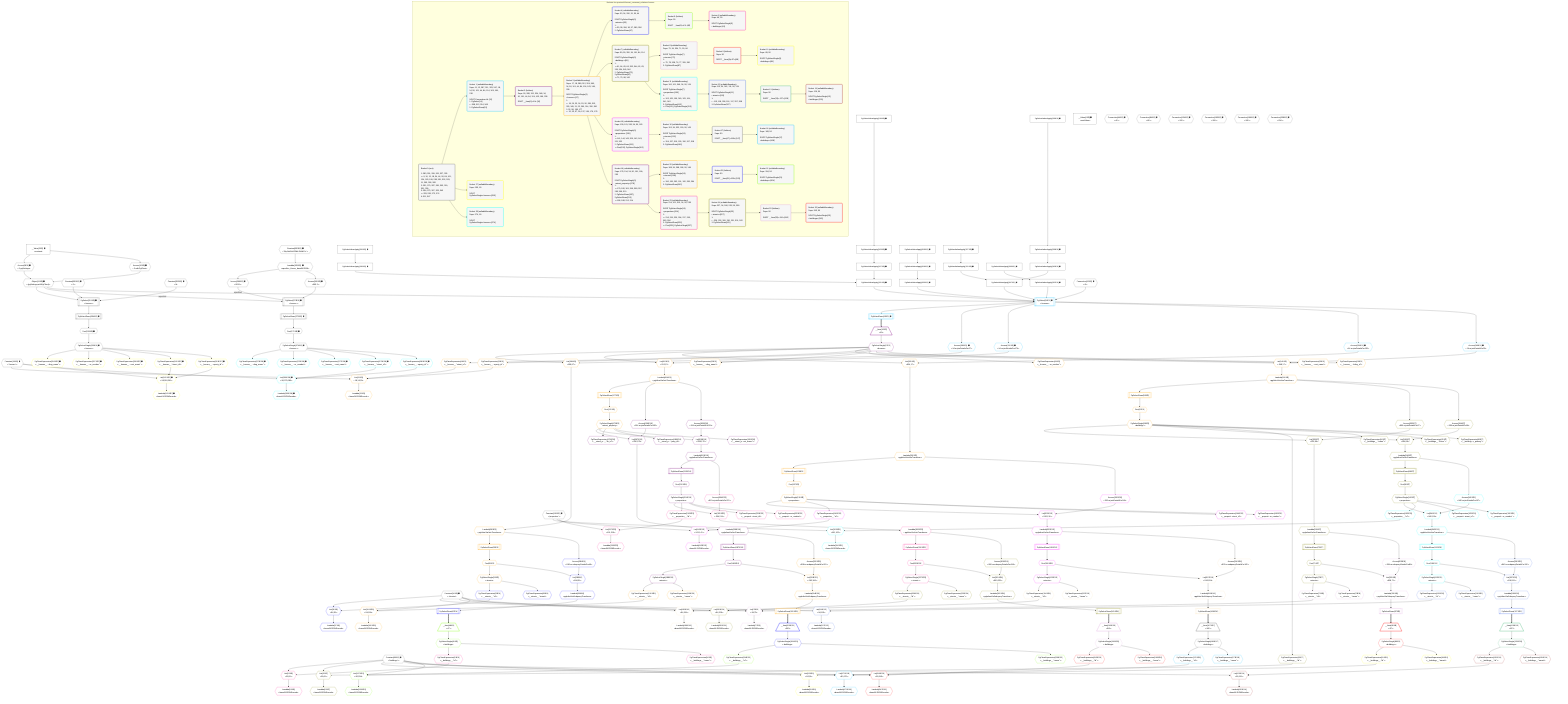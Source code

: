 %%{init: {'themeVariables': { 'fontSize': '12px'}}}%%
graph TD
    classDef path fill:#eee,stroke:#000,color:#000
    classDef plan fill:#fff,stroke-width:1px,color:#000
    classDef itemplan fill:#fff,stroke-width:2px,color:#000
    classDef unbatchedplan fill:#dff,stroke-width:1px,color:#000
    classDef sideeffectplan fill:#fcc,stroke-width:2px,color:#000
    classDef bucket fill:#f6f6f6,color:#000,stroke-width:2px,text-align:left


    %% plan dependencies
    PgSelect251[["PgSelect[251∈0] ➊<br />ᐸhousesᐳ"]]:::plan
    Object11{{"Object[11∈0] ➊<br />ᐸ{pgSettings,withPgClient}ᐳ"}}:::plan
    Constant351{{"Constant[351∈0] ➊<br />ᐸ2ᐳ"}}:::plan
    Constant352{{"Constant[352∈0] ➊<br />ᐸ3ᐳ"}}:::plan
    Object11 & Constant351 & Constant352 --> PgSelect251
    PgSelect270[["PgSelect[270∈0] ➊<br />ᐸhousesᐳ"]]:::plan
    Access266{{"Access[266∈0] ➊<br />ᐸ265.1ᐳ"}}:::plan
    Access268{{"Access[268∈0] ➊<br />ᐸ265.2ᐳ"}}:::plan
    Object11 -->|rejectNull| PgSelect270
    Access266 -->|rejectNull| PgSelect270
    Access268 --> PgSelect270
    Access9{{"Access[9∈0] ➊<br />ᐸ2.pgSettingsᐳ"}}:::plan
    Access10{{"Access[10∈0] ➊<br />ᐸ2.withPgClientᐳ"}}:::plan
    Access9 & Access10 --> Object11
    PgSelectInlineApply311["PgSelectInlineApply[311∈0] ➊"]:::plan
    PgSelectInlineApply295["PgSelectInlineApply[295∈0] ➊"]:::plan
    PgSelectInlineApply307["PgSelectInlineApply[307∈0] ➊"]:::plan
    PgSelectInlineApply295 & PgSelectInlineApply307 --> PgSelectInlineApply311
    PgSelectInlineApply347["PgSelectInlineApply[347∈0] ➊"]:::plan
    PgSelectInlineApply331["PgSelectInlineApply[331∈0] ➊"]:::plan
    PgSelectInlineApply343["PgSelectInlineApply[343∈0] ➊"]:::plan
    PgSelectInlineApply331 & PgSelectInlineApply343 --> PgSelectInlineApply347
    __Value2["__Value[2∈0] ➊<br />ᐸcontextᐳ"]:::plan
    __Value2 --> Access9
    __Value2 --> Access10
    First253{{"First[253∈0] ➊"}}:::plan
    PgSelectRows254[["PgSelectRows[254∈0] ➊"]]:::plan
    PgSelectRows254 --> First253
    PgSelect251 --> PgSelectRows254
    PgSelectSingle255{{"PgSelectSingle[255∈0] ➊<br />ᐸhousesᐳ"}}:::plan
    First253 --> PgSelectSingle255
    Lambda265{{"Lambda[265∈0] ➊<br />ᐸspecifier_House_base64JSONᐳ"}}:::plan
    Constant353{{"Constant[353∈0] ➊<br />ᐸ'WyJob3VzZXMiLDIsM10='ᐳ"}}:::plan
    Constant353 --> Lambda265
    Lambda265 --> Access266
    Lambda265 --> Access268
    First272{{"First[272∈0] ➊"}}:::plan
    PgSelectRows273[["PgSelectRows[273∈0] ➊"]]:::plan
    PgSelectRows273 --> First272
    PgSelect270 --> PgSelectRows273
    PgSelectSingle274{{"PgSelectSingle[274∈0] ➊<br />ᐸhousesᐳ"}}:::plan
    First272 --> PgSelectSingle274
    PgSelectInlineApply287["PgSelectInlineApply[287∈0] ➊"]:::plan
    PgSelectInlineApply283["PgSelectInlineApply[283∈0] ➊"]:::plan
    PgSelectInlineApply283 --> PgSelectInlineApply287
    PgSelectInlineApply291["PgSelectInlineApply[291∈0] ➊"]:::plan
    PgSelectInlineApply291 --> PgSelectInlineApply295
    PgSelectInlineApply303["PgSelectInlineApply[303∈0] ➊"]:::plan
    PgSelectInlineApply299["PgSelectInlineApply[299∈0] ➊"]:::plan
    PgSelectInlineApply299 --> PgSelectInlineApply303
    PgSelectInlineApply303 --> PgSelectInlineApply307
    PgSelectInlineApply319["PgSelectInlineApply[319∈0] ➊"]:::plan
    PgSelectInlineApply315["PgSelectInlineApply[315∈0] ➊"]:::plan
    PgSelectInlineApply315 --> PgSelectInlineApply319
    PgSelectInlineApply323["PgSelectInlineApply[323∈0] ➊"]:::plan
    PgSelectInlineApply319 --> PgSelectInlineApply323
    PgSelectInlineApply327["PgSelectInlineApply[327∈0] ➊"]:::plan
    PgSelectInlineApply327 --> PgSelectInlineApply331
    PgSelectInlineApply339["PgSelectInlineApply[339∈0] ➊"]:::plan
    PgSelectInlineApply335["PgSelectInlineApply[335∈0] ➊"]:::plan
    PgSelectInlineApply335 --> PgSelectInlineApply339
    PgSelectInlineApply339 --> PgSelectInlineApply343
    __Value4["__Value[4∈0] ➊<br />ᐸrootValueᐳ"]:::plan
    Connection12{{"Connection[12∈0] ➊<br />ᐸ8ᐳ"}}:::plan
    Constant18{{"Constant[18∈0] ➊<br />ᐸ'houses'ᐳ"}}:::plan
    Constant34{{"Constant[34∈0] ➊<br />ᐸ'streets'ᐳ"}}:::plan
    Connection44{{"Connection[44∈0] ➊<br />ᐸ40ᐳ"}}:::plan
    Constant50{{"Constant[50∈0] ➊<br />ᐸ'buildings'ᐳ"}}:::plan
    Connection84{{"Connection[84∈0] ➊<br />ᐸ80ᐳ"}}:::plan
    Constant101{{"Constant[101∈0] ➊<br />ᐸ'properties'ᐳ"}}:::plan
    Connection124{{"Connection[124∈0] ➊<br />ᐸ120ᐳ"}}:::plan
    Connection163{{"Connection[163∈0] ➊<br />ᐸ159ᐳ"}}:::plan
    Connection199{{"Connection[199∈0] ➊<br />ᐸ195ᐳ"}}:::plan
    Connection238{{"Connection[238∈0] ➊<br />ᐸ234ᐳ"}}:::plan
    PgSelect14[["PgSelect[14∈1] ➊<br />ᐸhousesᐳ"]]:::plan
    Object11 & Connection12 & PgSelectInlineApply287 & PgSelectInlineApply311 & PgSelectInlineApply323 & PgSelectInlineApply347 --> PgSelect14
    PgSelectRows15[["PgSelectRows[15∈1] ➊"]]:::plan
    PgSelect14 --> PgSelectRows15
    Access288{{"Access[288∈1] ➊<br />ᐸ14.m.joinDetailsFor27ᐳ"}}:::plan
    PgSelect14 --> Access288
    Access312{{"Access[312∈1] ➊<br />ᐸ14.m.joinDetailsFor174ᐳ"}}:::plan
    PgSelect14 --> Access312
    Access324{{"Access[324∈1] ➊<br />ᐸ14.m.joinDetailsFor135ᐳ"}}:::plan
    PgSelect14 --> Access324
    Access348{{"Access[348∈1] ➊<br />ᐸ14.m.joinDetailsFor55ᐳ"}}:::plan
    PgSelect14 --> Access348
    __Item16[/"__Item[16∈2]<br />ᐸ15ᐳ"\]:::itemplan
    PgSelectRows15 ==> __Item16
    PgSelectSingle17{{"PgSelectSingle[17∈2]<br />ᐸhousesᐳ"}}:::plan
    __Item16 --> PgSelectSingle17
    List21{{"List[21∈3]<br />ᐸ18,19,20ᐳ"}}:::plan
    PgClassExpression19{{"PgClassExpression[19∈3]<br />ᐸ__houses__.”street_id”ᐳ"}}:::plan
    PgClassExpression20{{"PgClassExpression[20∈3]<br />ᐸ__houses__...operty_id”ᐳ"}}:::plan
    Constant18 & PgClassExpression19 & PgClassExpression20 --> List21
    List289{{"List[289∈3]<br />ᐸ288,17ᐳ"}}:::plan
    Access288 & PgSelectSingle17 --> List289
    List313{{"List[313∈3]<br />ᐸ312,17ᐳ"}}:::plan
    Access312 & PgSelectSingle17 --> List313
    List325{{"List[325∈3]<br />ᐸ324,17ᐳ"}}:::plan
    Access324 & PgSelectSingle17 --> List325
    List349{{"List[349∈3]<br />ᐸ348,17ᐳ"}}:::plan
    Access348 & PgSelectSingle17 --> List349
    PgSelectSingle17 --> PgClassExpression19
    PgSelectSingle17 --> PgClassExpression20
    Lambda22{{"Lambda[22∈3]<br />ᐸbase64JSONEncodeᐳ"}}:::plan
    List21 --> Lambda22
    PgClassExpression23{{"PgClassExpression[23∈3]<br />ᐸ__houses__...ding_name”ᐳ"}}:::plan
    PgSelectSingle17 --> PgClassExpression23
    PgClassExpression24{{"PgClassExpression[24∈3]<br />ᐸ__houses__...or_number”ᐳ"}}:::plan
    PgSelectSingle17 --> PgClassExpression24
    PgClassExpression25{{"PgClassExpression[25∈3]<br />ᐸ__houses__...reet_name”ᐳ"}}:::plan
    PgSelectSingle17 --> PgClassExpression25
    PgClassExpression26{{"PgClassExpression[26∈3]<br />ᐸ__houses__...ilding_id”ᐳ"}}:::plan
    PgSelectSingle17 --> PgClassExpression26
    First31{{"First[31∈3]"}}:::plan
    PgSelectRows32[["PgSelectRows[32∈3]"]]:::plan
    PgSelectRows32 --> First31
    Lambda290{{"Lambda[290∈3]<br />ᐸpgInlineViaJoinTransformᐳ"}}:::plan
    Lambda290 --> PgSelectRows32
    PgSelectSingle33{{"PgSelectSingle[33∈3]<br />ᐸstreetsᐳ"}}:::plan
    First31 --> PgSelectSingle33
    First57{{"First[57∈3]"}}:::plan
    PgSelectRows58[["PgSelectRows[58∈3]"]]:::plan
    PgSelectRows58 --> First57
    Lambda350{{"Lambda[350∈3]<br />ᐸpgInlineViaJoinTransformᐳ"}}:::plan
    Lambda350 --> PgSelectRows58
    PgSelectSingle59{{"PgSelectSingle[59∈3]<br />ᐸbuildingsᐳ"}}:::plan
    First57 --> PgSelectSingle59
    First137{{"First[137∈3]"}}:::plan
    PgSelectRows138[["PgSelectRows[138∈3]"]]:::plan
    PgSelectRows138 --> First137
    Lambda326{{"Lambda[326∈3]<br />ᐸpgInlineViaJoinTransformᐳ"}}:::plan
    Lambda326 --> PgSelectRows138
    PgSelectSingle139{{"PgSelectSingle[139∈3]<br />ᐸpropertiesᐳ"}}:::plan
    First137 --> PgSelectSingle139
    First176{{"First[176∈3]"}}:::plan
    PgSelectRows177[["PgSelectRows[177∈3]"]]:::plan
    PgSelectRows177 --> First176
    Lambda314{{"Lambda[314∈3]<br />ᐸpgInlineViaJoinTransformᐳ"}}:::plan
    Lambda314 --> PgSelectRows177
    PgSelectSingle178{{"PgSelectSingle[178∈3]<br />ᐸstreet_propertyᐳ"}}:::plan
    First176 --> PgSelectSingle178
    List289 --> Lambda290
    List313 --> Lambda314
    List325 --> Lambda326
    List349 --> Lambda350
    List36{{"List[36∈4]<br />ᐸ34,35ᐳ"}}:::plan
    PgClassExpression35{{"PgClassExpression[35∈4]<br />ᐸ__streets__.”id”ᐳ"}}:::plan
    Constant34 & PgClassExpression35 --> List36
    List285{{"List[285∈4]<br />ᐸ284,31ᐳ"}}:::plan
    Access284{{"Access[284∈4]<br />ᐸ290.m.subqueryDetailsFor46ᐳ"}}:::plan
    Access284 & First31 --> List285
    PgSelectSingle33 --> PgClassExpression35
    Lambda37{{"Lambda[37∈4]<br />ᐸbase64JSONEncodeᐳ"}}:::plan
    List36 --> Lambda37
    PgClassExpression38{{"PgClassExpression[38∈4]<br />ᐸ__streets__.”name”ᐳ"}}:::plan
    PgSelectSingle33 --> PgClassExpression38
    PgSelectRows47[["PgSelectRows[47∈4]"]]:::plan
    Lambda286{{"Lambda[286∈4]<br />ᐸpgInlineViaSubqueryTransformᐳ"}}:::plan
    Lambda286 --> PgSelectRows47
    Lambda290 --> Access284
    List285 --> Lambda286
    __Item48[/"__Item[48∈5]<br />ᐸ47ᐳ"\]:::itemplan
    PgSelectRows47 ==> __Item48
    PgSelectSingle49{{"PgSelectSingle[49∈5]<br />ᐸbuildingsᐳ"}}:::plan
    __Item48 --> PgSelectSingle49
    List52{{"List[52∈6]<br />ᐸ50,51ᐳ"}}:::plan
    PgClassExpression51{{"PgClassExpression[51∈6]<br />ᐸ__buildings__.”id”ᐳ"}}:::plan
    Constant50 & PgClassExpression51 --> List52
    PgSelectSingle49 --> PgClassExpression51
    Lambda53{{"Lambda[53∈6]<br />ᐸbase64JSONEncodeᐳ"}}:::plan
    List52 --> Lambda53
    PgClassExpression54{{"PgClassExpression[54∈6]<br />ᐸ__buildings__.”name”ᐳ"}}:::plan
    PgSelectSingle49 --> PgClassExpression54
    List62{{"List[62∈7]<br />ᐸ50,61ᐳ"}}:::plan
    PgClassExpression61{{"PgClassExpression[61∈7]<br />ᐸ__buildings__.”id”ᐳ"}}:::plan
    Constant50 & PgClassExpression61 --> List62
    List333{{"List[333∈7]<br />ᐸ332,59ᐳ"}}:::plan
    Access332{{"Access[332∈7]<br />ᐸ350.m.joinDetailsFor67ᐳ"}}:::plan
    Access332 & PgSelectSingle59 --> List333
    List345{{"List[345∈7]<br />ᐸ344,59ᐳ"}}:::plan
    Access344{{"Access[344∈7]<br />ᐸ350.m.joinDetailsFor96ᐳ"}}:::plan
    Access344 & PgSelectSingle59 --> List345
    PgSelectSingle59 --> PgClassExpression61
    Lambda63{{"Lambda[63∈7]<br />ᐸbase64JSONEncodeᐳ"}}:::plan
    List62 --> Lambda63
    PgClassExpression64{{"PgClassExpression[64∈7]<br />ᐸ__buildings__.”name”ᐳ"}}:::plan
    PgSelectSingle59 --> PgClassExpression64
    PgClassExpression65{{"PgClassExpression[65∈7]<br />ᐸ__buildings__.”floors”ᐳ"}}:::plan
    PgSelectSingle59 --> PgClassExpression65
    PgClassExpression66{{"PgClassExpression[66∈7]<br />ᐸ__building...s_primary”ᐳ"}}:::plan
    PgSelectSingle59 --> PgClassExpression66
    First71{{"First[71∈7]"}}:::plan
    PgSelectRows72[["PgSelectRows[72∈7]"]]:::plan
    PgSelectRows72 --> First71
    Lambda334{{"Lambda[334∈7]<br />ᐸpgInlineViaJoinTransformᐳ"}}:::plan
    Lambda334 --> PgSelectRows72
    PgSelectSingle73{{"PgSelectSingle[73∈7]<br />ᐸstreetsᐳ"}}:::plan
    First71 --> PgSelectSingle73
    First98{{"First[98∈7]"}}:::plan
    PgSelectRows99[["PgSelectRows[99∈7]"]]:::plan
    PgSelectRows99 --> First98
    Lambda346{{"Lambda[346∈7]<br />ᐸpgInlineViaJoinTransformᐳ"}}:::plan
    Lambda346 --> PgSelectRows99
    PgSelectSingle100{{"PgSelectSingle[100∈7]<br />ᐸpropertiesᐳ"}}:::plan
    First98 --> PgSelectSingle100
    Lambda350 --> Access332
    List333 --> Lambda334
    Lambda350 --> Access344
    List345 --> Lambda346
    List76{{"List[76∈8]<br />ᐸ34,75ᐳ"}}:::plan
    PgClassExpression75{{"PgClassExpression[75∈8]<br />ᐸ__streets__.”id”ᐳ"}}:::plan
    Constant34 & PgClassExpression75 --> List76
    List329{{"List[329∈8]<br />ᐸ328,71ᐳ"}}:::plan
    Access328{{"Access[328∈8]<br />ᐸ334.m.subqueryDetailsFor86ᐳ"}}:::plan
    Access328 & First71 --> List329
    PgSelectSingle73 --> PgClassExpression75
    Lambda77{{"Lambda[77∈8]<br />ᐸbase64JSONEncodeᐳ"}}:::plan
    List76 --> Lambda77
    PgClassExpression78{{"PgClassExpression[78∈8]<br />ᐸ__streets__.”name”ᐳ"}}:::plan
    PgSelectSingle73 --> PgClassExpression78
    PgSelectRows87[["PgSelectRows[87∈8]"]]:::plan
    Lambda330{{"Lambda[330∈8]<br />ᐸpgInlineViaSubqueryTransformᐳ"}}:::plan
    Lambda330 --> PgSelectRows87
    Lambda334 --> Access328
    List329 --> Lambda330
    __Item88[/"__Item[88∈9]<br />ᐸ87ᐳ"\]:::itemplan
    PgSelectRows87 ==> __Item88
    PgSelectSingle89{{"PgSelectSingle[89∈9]<br />ᐸbuildingsᐳ"}}:::plan
    __Item88 --> PgSelectSingle89
    List92{{"List[92∈10]<br />ᐸ50,91ᐳ"}}:::plan
    PgClassExpression91{{"PgClassExpression[91∈10]<br />ᐸ__buildings__.”id”ᐳ"}}:::plan
    Constant50 & PgClassExpression91 --> List92
    PgSelectSingle89 --> PgClassExpression91
    Lambda93{{"Lambda[93∈10]<br />ᐸbase64JSONEncodeᐳ"}}:::plan
    List92 --> Lambda93
    PgClassExpression94{{"PgClassExpression[94∈10]<br />ᐸ__buildings__.”name”ᐳ"}}:::plan
    PgSelectSingle89 --> PgClassExpression94
    List103{{"List[103∈11]<br />ᐸ101,102ᐳ"}}:::plan
    PgClassExpression102{{"PgClassExpression[102∈11]<br />ᐸ__properties__.”id”ᐳ"}}:::plan
    Constant101 & PgClassExpression102 --> List103
    List341{{"List[341∈11]<br />ᐸ340,100ᐳ"}}:::plan
    Access340{{"Access[340∈11]<br />ᐸ346.m.joinDetailsFor107ᐳ"}}:::plan
    Access340 & PgSelectSingle100 --> List341
    PgSelectSingle100 --> PgClassExpression102
    Lambda104{{"Lambda[104∈11]<br />ᐸbase64JSONEncodeᐳ"}}:::plan
    List103 --> Lambda104
    PgClassExpression105{{"PgClassExpression[105∈11]<br />ᐸ__properti...street_id”ᐳ"}}:::plan
    PgSelectSingle100 --> PgClassExpression105
    PgClassExpression106{{"PgClassExpression[106∈11]<br />ᐸ__properti...or_number”ᐳ"}}:::plan
    PgSelectSingle100 --> PgClassExpression106
    First111{{"First[111∈11]"}}:::plan
    PgSelectRows112[["PgSelectRows[112∈11]"]]:::plan
    PgSelectRows112 --> First111
    Lambda342{{"Lambda[342∈11]<br />ᐸpgInlineViaJoinTransformᐳ"}}:::plan
    Lambda342 --> PgSelectRows112
    PgSelectSingle113{{"PgSelectSingle[113∈11]<br />ᐸstreetsᐳ"}}:::plan
    First111 --> PgSelectSingle113
    Lambda346 --> Access340
    List341 --> Lambda342
    List116{{"List[116∈12]<br />ᐸ34,115ᐳ"}}:::plan
    PgClassExpression115{{"PgClassExpression[115∈12]<br />ᐸ__streets__.”id”ᐳ"}}:::plan
    Constant34 & PgClassExpression115 --> List116
    List337{{"List[337∈12]<br />ᐸ336,111ᐳ"}}:::plan
    Access336{{"Access[336∈12]<br />ᐸ342.m.subqueryDetailsFor126ᐳ"}}:::plan
    Access336 & First111 --> List337
    PgSelectSingle113 --> PgClassExpression115
    Lambda117{{"Lambda[117∈12]<br />ᐸbase64JSONEncodeᐳ"}}:::plan
    List116 --> Lambda117
    PgClassExpression118{{"PgClassExpression[118∈12]<br />ᐸ__streets__.”name”ᐳ"}}:::plan
    PgSelectSingle113 --> PgClassExpression118
    PgSelectRows127[["PgSelectRows[127∈12]"]]:::plan
    Lambda338{{"Lambda[338∈12]<br />ᐸpgInlineViaSubqueryTransformᐳ"}}:::plan
    Lambda338 --> PgSelectRows127
    Lambda342 --> Access336
    List337 --> Lambda338
    __Item128[/"__Item[128∈13]<br />ᐸ127ᐳ"\]:::itemplan
    PgSelectRows127 ==> __Item128
    PgSelectSingle129{{"PgSelectSingle[129∈13]<br />ᐸbuildingsᐳ"}}:::plan
    __Item128 --> PgSelectSingle129
    List132{{"List[132∈14]<br />ᐸ50,131ᐳ"}}:::plan
    PgClassExpression131{{"PgClassExpression[131∈14]<br />ᐸ__buildings__.”id”ᐳ"}}:::plan
    Constant50 & PgClassExpression131 --> List132
    PgSelectSingle129 --> PgClassExpression131
    Lambda133{{"Lambda[133∈14]<br />ᐸbase64JSONEncodeᐳ"}}:::plan
    List132 --> Lambda133
    PgClassExpression134{{"PgClassExpression[134∈14]<br />ᐸ__buildings__.”name”ᐳ"}}:::plan
    PgSelectSingle129 --> PgClassExpression134
    List142{{"List[142∈15]<br />ᐸ101,141ᐳ"}}:::plan
    PgClassExpression141{{"PgClassExpression[141∈15]<br />ᐸ__properties__.”id”ᐳ"}}:::plan
    Constant101 & PgClassExpression141 --> List142
    List321{{"List[321∈15]<br />ᐸ320,139ᐳ"}}:::plan
    Access320{{"Access[320∈15]<br />ᐸ326.m.joinDetailsFor146ᐳ"}}:::plan
    Access320 & PgSelectSingle139 --> List321
    PgSelectSingle139 --> PgClassExpression141
    Lambda143{{"Lambda[143∈15]<br />ᐸbase64JSONEncodeᐳ"}}:::plan
    List142 --> Lambda143
    PgClassExpression144{{"PgClassExpression[144∈15]<br />ᐸ__properti...street_id”ᐳ"}}:::plan
    PgSelectSingle139 --> PgClassExpression144
    PgClassExpression145{{"PgClassExpression[145∈15]<br />ᐸ__properti...or_number”ᐳ"}}:::plan
    PgSelectSingle139 --> PgClassExpression145
    First150{{"First[150∈15]"}}:::plan
    PgSelectRows151[["PgSelectRows[151∈15]"]]:::plan
    PgSelectRows151 --> First150
    Lambda322{{"Lambda[322∈15]<br />ᐸpgInlineViaJoinTransformᐳ"}}:::plan
    Lambda322 --> PgSelectRows151
    PgSelectSingle152{{"PgSelectSingle[152∈15]<br />ᐸstreetsᐳ"}}:::plan
    First150 --> PgSelectSingle152
    Lambda326 --> Access320
    List321 --> Lambda322
    List155{{"List[155∈16]<br />ᐸ34,154ᐳ"}}:::plan
    PgClassExpression154{{"PgClassExpression[154∈16]<br />ᐸ__streets__.”id”ᐳ"}}:::plan
    Constant34 & PgClassExpression154 --> List155
    List317{{"List[317∈16]<br />ᐸ316,150ᐳ"}}:::plan
    Access316{{"Access[316∈16]<br />ᐸ322.m.subqueryDetailsFor165ᐳ"}}:::plan
    Access316 & First150 --> List317
    PgSelectSingle152 --> PgClassExpression154
    Lambda156{{"Lambda[156∈16]<br />ᐸbase64JSONEncodeᐳ"}}:::plan
    List155 --> Lambda156
    PgClassExpression157{{"PgClassExpression[157∈16]<br />ᐸ__streets__.”name”ᐳ"}}:::plan
    PgSelectSingle152 --> PgClassExpression157
    PgSelectRows166[["PgSelectRows[166∈16]"]]:::plan
    Lambda318{{"Lambda[318∈16]<br />ᐸpgInlineViaSubqueryTransformᐳ"}}:::plan
    Lambda318 --> PgSelectRows166
    Lambda322 --> Access316
    List317 --> Lambda318
    __Item167[/"__Item[167∈17]<br />ᐸ166ᐳ"\]:::itemplan
    PgSelectRows166 ==> __Item167
    PgSelectSingle168{{"PgSelectSingle[168∈17]<br />ᐸbuildingsᐳ"}}:::plan
    __Item167 --> PgSelectSingle168
    List171{{"List[171∈18]<br />ᐸ50,170ᐳ"}}:::plan
    PgClassExpression170{{"PgClassExpression[170∈18]<br />ᐸ__buildings__.”id”ᐳ"}}:::plan
    Constant50 & PgClassExpression170 --> List171
    PgSelectSingle168 --> PgClassExpression170
    Lambda172{{"Lambda[172∈18]<br />ᐸbase64JSONEncodeᐳ"}}:::plan
    List171 --> Lambda172
    PgClassExpression173{{"PgClassExpression[173∈18]<br />ᐸ__buildings__.”name”ᐳ"}}:::plan
    PgSelectSingle168 --> PgClassExpression173
    List297{{"List[297∈19]<br />ᐸ296,178ᐳ"}}:::plan
    Access296{{"Access[296∈19]<br />ᐸ314.m.joinDetailsFor182ᐳ"}}:::plan
    Access296 & PgSelectSingle178 --> List297
    List309{{"List[309∈19]<br />ᐸ308,178ᐳ"}}:::plan
    Access308{{"Access[308∈19]<br />ᐸ314.m.joinDetailsFor210ᐳ"}}:::plan
    Access308 & PgSelectSingle178 --> List309
    PgClassExpression179{{"PgClassExpression[179∈19]<br />ᐸ__street_p..._.”str_id”ᐳ"}}:::plan
    PgSelectSingle178 --> PgClassExpression179
    PgClassExpression180{{"PgClassExpression[180∈19]<br />ᐸ__street_p....”prop_id”ᐳ"}}:::plan
    PgSelectSingle178 --> PgClassExpression180
    PgClassExpression181{{"PgClassExpression[181∈19]<br />ᐸ__street_p...ent_owner”ᐳ"}}:::plan
    PgSelectSingle178 --> PgClassExpression181
    First186{{"First[186∈19]"}}:::plan
    PgSelectRows187[["PgSelectRows[187∈19]"]]:::plan
    PgSelectRows187 --> First186
    Lambda298{{"Lambda[298∈19]<br />ᐸpgInlineViaJoinTransformᐳ"}}:::plan
    Lambda298 --> PgSelectRows187
    PgSelectSingle188{{"PgSelectSingle[188∈19]<br />ᐸstreetsᐳ"}}:::plan
    First186 --> PgSelectSingle188
    First212{{"First[212∈19]"}}:::plan
    PgSelectRows213[["PgSelectRows[213∈19]"]]:::plan
    PgSelectRows213 --> First212
    Lambda310{{"Lambda[310∈19]<br />ᐸpgInlineViaJoinTransformᐳ"}}:::plan
    Lambda310 --> PgSelectRows213
    PgSelectSingle214{{"PgSelectSingle[214∈19]<br />ᐸpropertiesᐳ"}}:::plan
    First212 --> PgSelectSingle214
    Lambda314 --> Access296
    List297 --> Lambda298
    Lambda314 --> Access308
    List309 --> Lambda310
    List191{{"List[191∈20]<br />ᐸ34,190ᐳ"}}:::plan
    PgClassExpression190{{"PgClassExpression[190∈20]<br />ᐸ__streets__.”id”ᐳ"}}:::plan
    Constant34 & PgClassExpression190 --> List191
    List293{{"List[293∈20]<br />ᐸ292,186ᐳ"}}:::plan
    Access292{{"Access[292∈20]<br />ᐸ298.m.subqueryDetailsFor201ᐳ"}}:::plan
    Access292 & First186 --> List293
    PgSelectSingle188 --> PgClassExpression190
    Lambda192{{"Lambda[192∈20]<br />ᐸbase64JSONEncodeᐳ"}}:::plan
    List191 --> Lambda192
    PgClassExpression193{{"PgClassExpression[193∈20]<br />ᐸ__streets__.”name”ᐳ"}}:::plan
    PgSelectSingle188 --> PgClassExpression193
    PgSelectRows202[["PgSelectRows[202∈20]"]]:::plan
    Lambda294{{"Lambda[294∈20]<br />ᐸpgInlineViaSubqueryTransformᐳ"}}:::plan
    Lambda294 --> PgSelectRows202
    Lambda298 --> Access292
    List293 --> Lambda294
    __Item203[/"__Item[203∈21]<br />ᐸ202ᐳ"\]:::itemplan
    PgSelectRows202 ==> __Item203
    PgSelectSingle204{{"PgSelectSingle[204∈21]<br />ᐸbuildingsᐳ"}}:::plan
    __Item203 --> PgSelectSingle204
    List207{{"List[207∈22]<br />ᐸ50,206ᐳ"}}:::plan
    PgClassExpression206{{"PgClassExpression[206∈22]<br />ᐸ__buildings__.”id”ᐳ"}}:::plan
    Constant50 & PgClassExpression206 --> List207
    PgSelectSingle204 --> PgClassExpression206
    Lambda208{{"Lambda[208∈22]<br />ᐸbase64JSONEncodeᐳ"}}:::plan
    List207 --> Lambda208
    PgClassExpression209{{"PgClassExpression[209∈22]<br />ᐸ__buildings__.”name”ᐳ"}}:::plan
    PgSelectSingle204 --> PgClassExpression209
    List217{{"List[217∈23]<br />ᐸ101,216ᐳ"}}:::plan
    PgClassExpression216{{"PgClassExpression[216∈23]<br />ᐸ__properties__.”id”ᐳ"}}:::plan
    Constant101 & PgClassExpression216 --> List217
    List305{{"List[305∈23]<br />ᐸ304,214ᐳ"}}:::plan
    Access304{{"Access[304∈23]<br />ᐸ310.m.joinDetailsFor221ᐳ"}}:::plan
    Access304 & PgSelectSingle214 --> List305
    PgSelectSingle214 --> PgClassExpression216
    Lambda218{{"Lambda[218∈23]<br />ᐸbase64JSONEncodeᐳ"}}:::plan
    List217 --> Lambda218
    PgClassExpression219{{"PgClassExpression[219∈23]<br />ᐸ__properti...street_id”ᐳ"}}:::plan
    PgSelectSingle214 --> PgClassExpression219
    PgClassExpression220{{"PgClassExpression[220∈23]<br />ᐸ__properti...or_number”ᐳ"}}:::plan
    PgSelectSingle214 --> PgClassExpression220
    First225{{"First[225∈23]"}}:::plan
    PgSelectRows226[["PgSelectRows[226∈23]"]]:::plan
    PgSelectRows226 --> First225
    Lambda306{{"Lambda[306∈23]<br />ᐸpgInlineViaJoinTransformᐳ"}}:::plan
    Lambda306 --> PgSelectRows226
    PgSelectSingle227{{"PgSelectSingle[227∈23]<br />ᐸstreetsᐳ"}}:::plan
    First225 --> PgSelectSingle227
    Lambda310 --> Access304
    List305 --> Lambda306
    List230{{"List[230∈24]<br />ᐸ34,229ᐳ"}}:::plan
    PgClassExpression229{{"PgClassExpression[229∈24]<br />ᐸ__streets__.”id”ᐳ"}}:::plan
    Constant34 & PgClassExpression229 --> List230
    List301{{"List[301∈24]<br />ᐸ300,225ᐳ"}}:::plan
    Access300{{"Access[300∈24]<br />ᐸ306.m.subqueryDetailsFor240ᐳ"}}:::plan
    Access300 & First225 --> List301
    PgSelectSingle227 --> PgClassExpression229
    Lambda231{{"Lambda[231∈24]<br />ᐸbase64JSONEncodeᐳ"}}:::plan
    List230 --> Lambda231
    PgClassExpression232{{"PgClassExpression[232∈24]<br />ᐸ__streets__.”name”ᐳ"}}:::plan
    PgSelectSingle227 --> PgClassExpression232
    PgSelectRows241[["PgSelectRows[241∈24]"]]:::plan
    Lambda302{{"Lambda[302∈24]<br />ᐸpgInlineViaSubqueryTransformᐳ"}}:::plan
    Lambda302 --> PgSelectRows241
    Lambda306 --> Access300
    List301 --> Lambda302
    __Item242[/"__Item[242∈25]<br />ᐸ241ᐳ"\]:::itemplan
    PgSelectRows241 ==> __Item242
    PgSelectSingle243{{"PgSelectSingle[243∈25]<br />ᐸbuildingsᐳ"}}:::plan
    __Item242 --> PgSelectSingle243
    List246{{"List[246∈26]<br />ᐸ50,245ᐳ"}}:::plan
    PgClassExpression245{{"PgClassExpression[245∈26]<br />ᐸ__buildings__.”id”ᐳ"}}:::plan
    Constant50 & PgClassExpression245 --> List246
    PgSelectSingle243 --> PgClassExpression245
    Lambda247{{"Lambda[247∈26]<br />ᐸbase64JSONEncodeᐳ"}}:::plan
    List246 --> Lambda247
    PgClassExpression248{{"PgClassExpression[248∈26]<br />ᐸ__buildings__.”name”ᐳ"}}:::plan
    PgSelectSingle243 --> PgClassExpression248
    List262{{"List[262∈27] ➊<br />ᐸ18,260,261ᐳ"}}:::plan
    PgClassExpression260{{"PgClassExpression[260∈27] ➊<br />ᐸ__houses__.”street_id”ᐳ"}}:::plan
    PgClassExpression261{{"PgClassExpression[261∈27] ➊<br />ᐸ__houses__...operty_id”ᐳ"}}:::plan
    Constant18 & PgClassExpression260 & PgClassExpression261 --> List262
    PgClassExpression256{{"PgClassExpression[256∈27] ➊<br />ᐸ__houses__...ding_name”ᐳ"}}:::plan
    PgSelectSingle255 --> PgClassExpression256
    PgClassExpression257{{"PgClassExpression[257∈27] ➊<br />ᐸ__houses__...or_number”ᐳ"}}:::plan
    PgSelectSingle255 --> PgClassExpression257
    PgClassExpression258{{"PgClassExpression[258∈27] ➊<br />ᐸ__houses__...reet_name”ᐳ"}}:::plan
    PgSelectSingle255 --> PgClassExpression258
    PgSelectSingle255 --> PgClassExpression260
    PgSelectSingle255 --> PgClassExpression261
    Lambda263{{"Lambda[263∈27] ➊<br />ᐸbase64JSONEncodeᐳ"}}:::plan
    List262 --> Lambda263
    List281{{"List[281∈28] ➊<br />ᐸ18,279,280ᐳ"}}:::plan
    PgClassExpression279{{"PgClassExpression[279∈28] ➊<br />ᐸ__houses__.”street_id”ᐳ"}}:::plan
    PgClassExpression280{{"PgClassExpression[280∈28] ➊<br />ᐸ__houses__...operty_id”ᐳ"}}:::plan
    Constant18 & PgClassExpression279 & PgClassExpression280 --> List281
    PgClassExpression275{{"PgClassExpression[275∈28] ➊<br />ᐸ__houses__...ding_name”ᐳ"}}:::plan
    PgSelectSingle274 --> PgClassExpression275
    PgClassExpression276{{"PgClassExpression[276∈28] ➊<br />ᐸ__houses__...or_number”ᐳ"}}:::plan
    PgSelectSingle274 --> PgClassExpression276
    PgClassExpression277{{"PgClassExpression[277∈28] ➊<br />ᐸ__houses__...reet_name”ᐳ"}}:::plan
    PgSelectSingle274 --> PgClassExpression277
    PgSelectSingle274 --> PgClassExpression279
    PgSelectSingle274 --> PgClassExpression280
    Lambda282{{"Lambda[282∈28] ➊<br />ᐸbase64JSONEncodeᐳ"}}:::plan
    List281 --> Lambda282

    %% define steps

    subgraph "Buckets for queries/v4/smart_comment_relations.houses"
    Bucket0("Bucket 0 (root)<br /><br />1: 283, 291, 299, 315, 327, 335<br />ᐳ: 9, 10, 12, 18, 34, 44, 50, 84, 101, 124, 163, 199, 238, 351, 352, 353, 11, 265, 266, 268<br />2: 251, 270, 287, 295, 303, 319, 331, 339<br />3: 254, 273, 307, 323, 343<br />ᐳ: 253, 255, 272, 274<br />4: 311, 347"):::bucket
    classDef bucket0 stroke:#696969
    class Bucket0,__Value2,__Value4,Access9,Access10,Object11,Connection12,Constant18,Constant34,Connection44,Constant50,Connection84,Constant101,Connection124,Connection163,Connection199,Connection238,PgSelect251,First253,PgSelectRows254,PgSelectSingle255,Lambda265,Access266,Access268,PgSelect270,First272,PgSelectRows273,PgSelectSingle274,PgSelectInlineApply283,PgSelectInlineApply287,PgSelectInlineApply291,PgSelectInlineApply295,PgSelectInlineApply299,PgSelectInlineApply303,PgSelectInlineApply307,PgSelectInlineApply311,PgSelectInlineApply315,PgSelectInlineApply319,PgSelectInlineApply323,PgSelectInlineApply327,PgSelectInlineApply331,PgSelectInlineApply335,PgSelectInlineApply339,PgSelectInlineApply343,PgSelectInlineApply347,Constant351,Constant352,Constant353 bucket0
    Bucket1("Bucket 1 (nullableBoundary)<br />Deps: 11, 12, 287, 311, 323, 347, 18, 34, 50, 101, 44, 84, 124, 163, 199, 238<br /><br />ROOT Connectionᐸ8ᐳ[12]<br />1: PgSelect[14]<br />ᐳ: 288, 312, 324, 348<br />2: PgSelectRows[15]"):::bucket
    classDef bucket1 stroke:#00bfff
    class Bucket1,PgSelect14,PgSelectRows15,Access288,Access312,Access324,Access348 bucket1
    Bucket2("Bucket 2 (listItem)<br />Deps: 18, 288, 312, 324, 348, 34, 50, 101, 44, 84, 124, 163, 199, 238<br /><br />ROOT __Item{2}ᐸ15ᐳ[16]"):::bucket
    classDef bucket2 stroke:#7f007f
    class Bucket2,__Item16,PgSelectSingle17 bucket2
    Bucket3("Bucket 3 (nullableBoundary)<br />Deps: 17, 18, 288, 312, 324, 348, 34, 50, 101, 44, 84, 124, 163, 199, 238<br /><br />ROOT PgSelectSingle{2}ᐸhousesᐳ[17]<br />1: <br />ᐳ: 19, 20, 23, 24, 25, 26, 289, 313, 325, 349, 21, 22, 290, 314, 326, 350<br />2: 32, 58, 138, 177<br />ᐳ: 31, 33, 57, 59, 137, 139, 176, 178"):::bucket
    classDef bucket3 stroke:#ffa500
    class Bucket3,PgClassExpression19,PgClassExpression20,List21,Lambda22,PgClassExpression23,PgClassExpression24,PgClassExpression25,PgClassExpression26,First31,PgSelectRows32,PgSelectSingle33,First57,PgSelectRows58,PgSelectSingle59,First137,PgSelectRows138,PgSelectSingle139,First176,PgSelectRows177,PgSelectSingle178,List289,Lambda290,List313,Lambda314,List325,Lambda326,List349,Lambda350 bucket3
    Bucket4("Bucket 4 (nullableBoundary)<br />Deps: 33, 34, 290, 31, 50, 44<br /><br />ROOT PgSelectSingle{3}ᐸstreetsᐳ[33]<br />1: <br />ᐳ: 35, 38, 284, 36, 37, 285, 286<br />2: PgSelectRows[47]"):::bucket
    classDef bucket4 stroke:#0000ff
    class Bucket4,PgClassExpression35,List36,Lambda37,PgClassExpression38,PgSelectRows47,Access284,List285,Lambda286 bucket4
    Bucket5("Bucket 5 (listItem)<br />Deps: 50<br /><br />ROOT __Item{5}ᐸ47ᐳ[48]"):::bucket
    classDef bucket5 stroke:#7fff00
    class Bucket5,__Item48,PgSelectSingle49 bucket5
    Bucket6("Bucket 6 (nullableBoundary)<br />Deps: 49, 50<br /><br />ROOT PgSelectSingle{5}ᐸbuildingsᐳ[49]"):::bucket
    classDef bucket6 stroke:#ff1493
    class Bucket6,PgClassExpression51,List52,Lambda53,PgClassExpression54 bucket6
    Bucket7("Bucket 7 (nullableBoundary)<br />Deps: 59, 50, 350, 34, 101, 84, 124<br /><br />ROOT PgSelectSingle{3}ᐸbuildingsᐳ[59]<br />1: <br />ᐳ: 61, 64, 65, 66, 332, 344, 62, 63, 333, 334, 345, 346<br />2: PgSelectRows[72], PgSelectRows[99]<br />ᐳ: 71, 73, 98, 100"):::bucket
    classDef bucket7 stroke:#808000
    class Bucket7,PgClassExpression61,List62,Lambda63,PgClassExpression64,PgClassExpression65,PgClassExpression66,First71,PgSelectRows72,PgSelectSingle73,First98,PgSelectRows99,PgSelectSingle100,Access332,List333,Lambda334,Access344,List345,Lambda346 bucket7
    Bucket8("Bucket 8 (nullableBoundary)<br />Deps: 73, 34, 334, 71, 50, 84<br /><br />ROOT PgSelectSingle{7}ᐸstreetsᐳ[73]<br />1: <br />ᐳ: 75, 78, 328, 76, 77, 329, 330<br />2: PgSelectRows[87]"):::bucket
    classDef bucket8 stroke:#dda0dd
    class Bucket8,PgClassExpression75,List76,Lambda77,PgClassExpression78,PgSelectRows87,Access328,List329,Lambda330 bucket8
    Bucket9("Bucket 9 (listItem)<br />Deps: 50<br /><br />ROOT __Item{9}ᐸ87ᐳ[88]"):::bucket
    classDef bucket9 stroke:#ff0000
    class Bucket9,__Item88,PgSelectSingle89 bucket9
    Bucket10("Bucket 10 (nullableBoundary)<br />Deps: 89, 50<br /><br />ROOT PgSelectSingle{9}ᐸbuildingsᐳ[89]"):::bucket
    classDef bucket10 stroke:#ffff00
    class Bucket10,PgClassExpression91,List92,Lambda93,PgClassExpression94 bucket10
    Bucket11("Bucket 11 (nullableBoundary)<br />Deps: 100, 101, 346, 34, 50, 124<br /><br />ROOT PgSelectSingle{7}ᐸpropertiesᐳ[100]<br />1: <br />ᐳ: 102, 105, 106, 340, 103, 104, 341, 342<br />2: PgSelectRows[112]<br />ᐳ: First[111], PgSelectSingle[113]"):::bucket
    classDef bucket11 stroke:#00ffff
    class Bucket11,PgClassExpression102,List103,Lambda104,PgClassExpression105,PgClassExpression106,First111,PgSelectRows112,PgSelectSingle113,Access340,List341,Lambda342 bucket11
    Bucket12("Bucket 12 (nullableBoundary)<br />Deps: 113, 34, 342, 111, 50, 124<br /><br />ROOT PgSelectSingle{11}ᐸstreetsᐳ[113]<br />1: <br />ᐳ: 115, 118, 336, 116, 117, 337, 338<br />2: PgSelectRows[127]"):::bucket
    classDef bucket12 stroke:#4169e1
    class Bucket12,PgClassExpression115,List116,Lambda117,PgClassExpression118,PgSelectRows127,Access336,List337,Lambda338 bucket12
    Bucket13("Bucket 13 (listItem)<br />Deps: 50<br /><br />ROOT __Item{13}ᐸ127ᐳ[128]"):::bucket
    classDef bucket13 stroke:#3cb371
    class Bucket13,__Item128,PgSelectSingle129 bucket13
    Bucket14("Bucket 14 (nullableBoundary)<br />Deps: 129, 50<br /><br />ROOT PgSelectSingle{13}ᐸbuildingsᐳ[129]"):::bucket
    classDef bucket14 stroke:#a52a2a
    class Bucket14,PgClassExpression131,List132,Lambda133,PgClassExpression134 bucket14
    Bucket15("Bucket 15 (nullableBoundary)<br />Deps: 139, 101, 326, 34, 50, 163<br /><br />ROOT PgSelectSingle{3}ᐸpropertiesᐳ[139]<br />1: <br />ᐳ: 141, 144, 145, 320, 142, 143, 321, 322<br />2: PgSelectRows[151]<br />ᐳ: First[150], PgSelectSingle[152]"):::bucket
    classDef bucket15 stroke:#ff00ff
    class Bucket15,PgClassExpression141,List142,Lambda143,PgClassExpression144,PgClassExpression145,First150,PgSelectRows151,PgSelectSingle152,Access320,List321,Lambda322 bucket15
    Bucket16("Bucket 16 (nullableBoundary)<br />Deps: 152, 34, 322, 150, 50, 163<br /><br />ROOT PgSelectSingle{15}ᐸstreetsᐳ[152]<br />1: <br />ᐳ: 154, 157, 316, 155, 156, 317, 318<br />2: PgSelectRows[166]"):::bucket
    classDef bucket16 stroke:#f5deb3
    class Bucket16,PgClassExpression154,List155,Lambda156,PgClassExpression157,PgSelectRows166,Access316,List317,Lambda318 bucket16
    Bucket17("Bucket 17 (listItem)<br />Deps: 50<br /><br />ROOT __Item{17}ᐸ166ᐳ[167]"):::bucket
    classDef bucket17 stroke:#696969
    class Bucket17,__Item167,PgSelectSingle168 bucket17
    Bucket18("Bucket 18 (nullableBoundary)<br />Deps: 168, 50<br /><br />ROOT PgSelectSingle{17}ᐸbuildingsᐳ[168]"):::bucket
    classDef bucket18 stroke:#00bfff
    class Bucket18,PgClassExpression170,List171,Lambda172,PgClassExpression173 bucket18
    Bucket19("Bucket 19 (nullableBoundary)<br />Deps: 178, 314, 34, 50, 101, 199, 238<br /><br />ROOT PgSelectSingle{3}ᐸstreet_propertyᐳ[178]<br />1: <br />ᐳ: 179, 180, 181, 296, 308, 297, 298, 309, 310<br />2: PgSelectRows[187], PgSelectRows[213]<br />ᐳ: 186, 188, 212, 214"):::bucket
    classDef bucket19 stroke:#7f007f
    class Bucket19,PgClassExpression179,PgClassExpression180,PgClassExpression181,First186,PgSelectRows187,PgSelectSingle188,First212,PgSelectRows213,PgSelectSingle214,Access296,List297,Lambda298,Access308,List309,Lambda310 bucket19
    Bucket20("Bucket 20 (nullableBoundary)<br />Deps: 188, 34, 298, 186, 50, 199<br /><br />ROOT PgSelectSingle{19}ᐸstreetsᐳ[188]<br />1: <br />ᐳ: 190, 193, 292, 191, 192, 293, 294<br />2: PgSelectRows[202]"):::bucket
    classDef bucket20 stroke:#ffa500
    class Bucket20,PgClassExpression190,List191,Lambda192,PgClassExpression193,PgSelectRows202,Access292,List293,Lambda294 bucket20
    Bucket21("Bucket 21 (listItem)<br />Deps: 50<br /><br />ROOT __Item{21}ᐸ202ᐳ[203]"):::bucket
    classDef bucket21 stroke:#0000ff
    class Bucket21,__Item203,PgSelectSingle204 bucket21
    Bucket22("Bucket 22 (nullableBoundary)<br />Deps: 204, 50<br /><br />ROOT PgSelectSingle{21}ᐸbuildingsᐳ[204]"):::bucket
    classDef bucket22 stroke:#7fff00
    class Bucket22,PgClassExpression206,List207,Lambda208,PgClassExpression209 bucket22
    Bucket23("Bucket 23 (nullableBoundary)<br />Deps: 214, 101, 310, 34, 50, 238<br /><br />ROOT PgSelectSingle{19}ᐸpropertiesᐳ[214]<br />1: <br />ᐳ: 216, 219, 220, 304, 217, 218, 305, 306<br />2: PgSelectRows[226]<br />ᐳ: First[225], PgSelectSingle[227]"):::bucket
    classDef bucket23 stroke:#ff1493
    class Bucket23,PgClassExpression216,List217,Lambda218,PgClassExpression219,PgClassExpression220,First225,PgSelectRows226,PgSelectSingle227,Access304,List305,Lambda306 bucket23
    Bucket24("Bucket 24 (nullableBoundary)<br />Deps: 227, 34, 306, 225, 50, 238<br /><br />ROOT PgSelectSingle{23}ᐸstreetsᐳ[227]<br />1: <br />ᐳ: 229, 232, 300, 230, 231, 301, 302<br />2: PgSelectRows[241]"):::bucket
    classDef bucket24 stroke:#808000
    class Bucket24,PgClassExpression229,List230,Lambda231,PgClassExpression232,PgSelectRows241,Access300,List301,Lambda302 bucket24
    Bucket25("Bucket 25 (listItem)<br />Deps: 50<br /><br />ROOT __Item{25}ᐸ241ᐳ[242]"):::bucket
    classDef bucket25 stroke:#dda0dd
    class Bucket25,__Item242,PgSelectSingle243 bucket25
    Bucket26("Bucket 26 (nullableBoundary)<br />Deps: 243, 50<br /><br />ROOT PgSelectSingle{25}ᐸbuildingsᐳ[243]"):::bucket
    classDef bucket26 stroke:#ff0000
    class Bucket26,PgClassExpression245,List246,Lambda247,PgClassExpression248 bucket26
    Bucket27("Bucket 27 (nullableBoundary)<br />Deps: 255, 18<br /><br />ROOT PgSelectSingleᐸhousesᐳ[255]"):::bucket
    classDef bucket27 stroke:#ffff00
    class Bucket27,PgClassExpression256,PgClassExpression257,PgClassExpression258,PgClassExpression260,PgClassExpression261,List262,Lambda263 bucket27
    Bucket28("Bucket 28 (nullableBoundary)<br />Deps: 274, 18<br /><br />ROOT PgSelectSingleᐸhousesᐳ[274]"):::bucket
    classDef bucket28 stroke:#00ffff
    class Bucket28,PgClassExpression275,PgClassExpression276,PgClassExpression277,PgClassExpression279,PgClassExpression280,List281,Lambda282 bucket28
    Bucket0 --> Bucket1 & Bucket27 & Bucket28
    Bucket1 --> Bucket2
    Bucket2 --> Bucket3
    Bucket3 --> Bucket4 & Bucket7 & Bucket15 & Bucket19
    Bucket4 --> Bucket5
    Bucket5 --> Bucket6
    Bucket7 --> Bucket8 & Bucket11
    Bucket8 --> Bucket9
    Bucket9 --> Bucket10
    Bucket11 --> Bucket12
    Bucket12 --> Bucket13
    Bucket13 --> Bucket14
    Bucket15 --> Bucket16
    Bucket16 --> Bucket17
    Bucket17 --> Bucket18
    Bucket19 --> Bucket20 & Bucket23
    Bucket20 --> Bucket21
    Bucket21 --> Bucket22
    Bucket23 --> Bucket24
    Bucket24 --> Bucket25
    Bucket25 --> Bucket26
    end